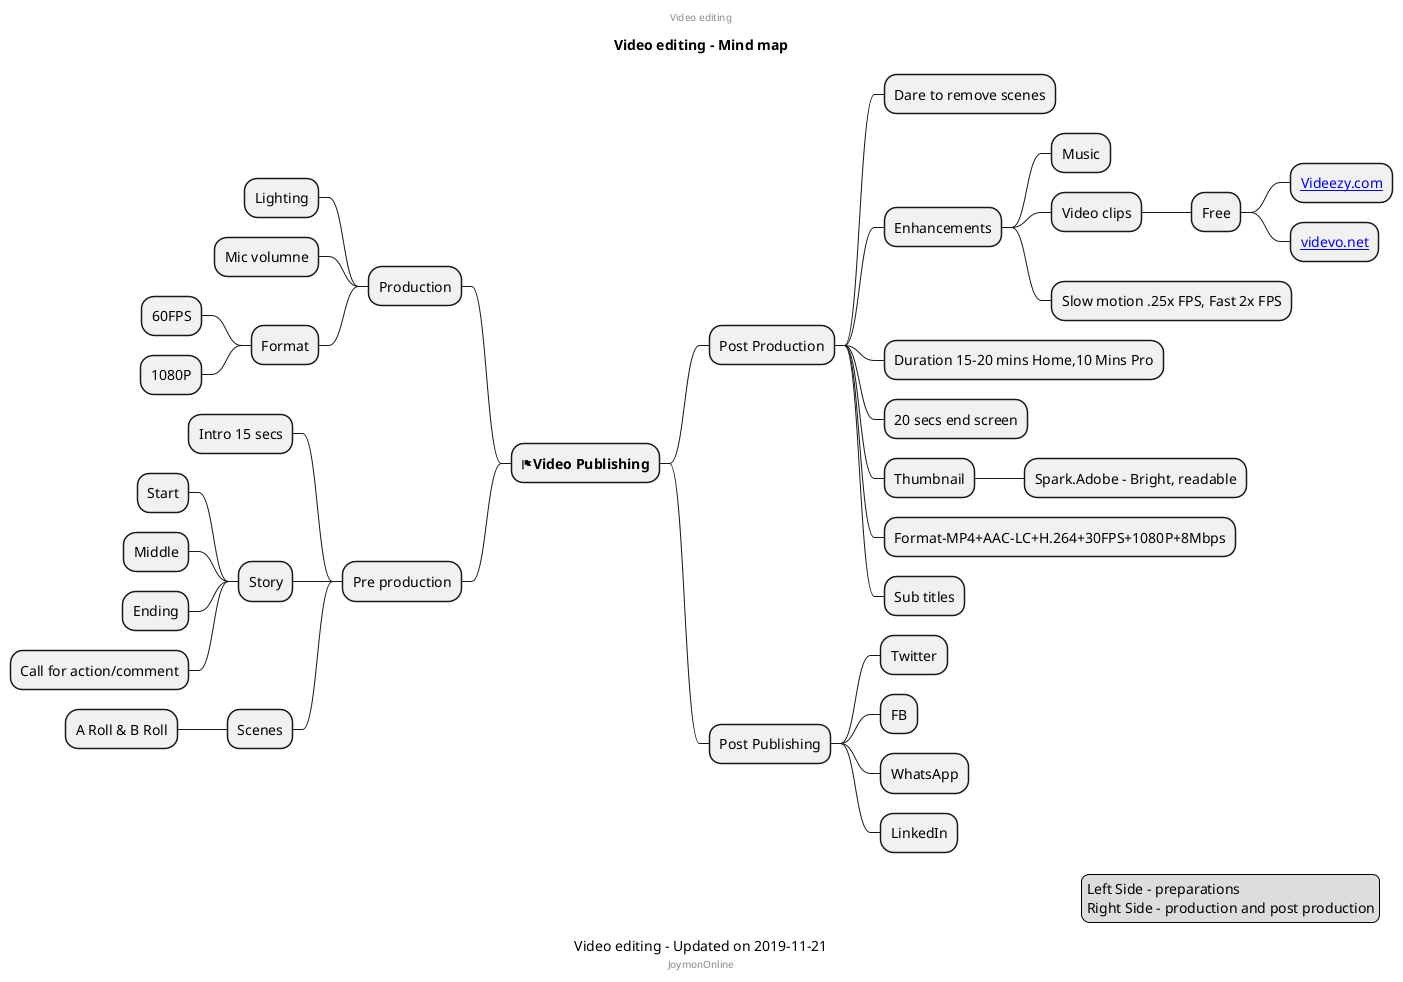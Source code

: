 @startmindmap
caption Video editing - Updated on 2019-11-21
title Video editing - Mind map
center header
Video editing
endheader

* <&flag><b>Video Publishing</b>

** Post Production
*** Dare to remove scenes
*** Enhancements
**** Music
**** Video clips
***** Free
****** [[https://www.videezy.com/ Videezy.com]]
****** [[https://www.videvo.net/ videvo.net]]
**** Slow motion .25x FPS, Fast 2x FPS
*** Duration 15-20 mins Home,10 Mins Pro
*** 20 secs end screen
*** Thumbnail
**** Spark.Adobe - Bright, readable
*** Format-MP4+AAC-LC+H.264+30FPS+1080P+8Mbps
*** Sub titles
** Post Publishing
*** Twitter
*** FB
*** WhatsApp
*** LinkedIn

left side
** Production
*** Lighting
*** Mic volumne
*** Format
**** 60FPS
**** 1080P
** Pre production
*** Intro 15 secs
*** Story
**** Start
**** Middle
**** Ending
****  Call for action/comment
*** Scenes
**** A Roll & B Roll

center footer JoymonOnline

legend right
  Left Side - preparations
  Right Side - production and post production
endlegend
@endmindmap